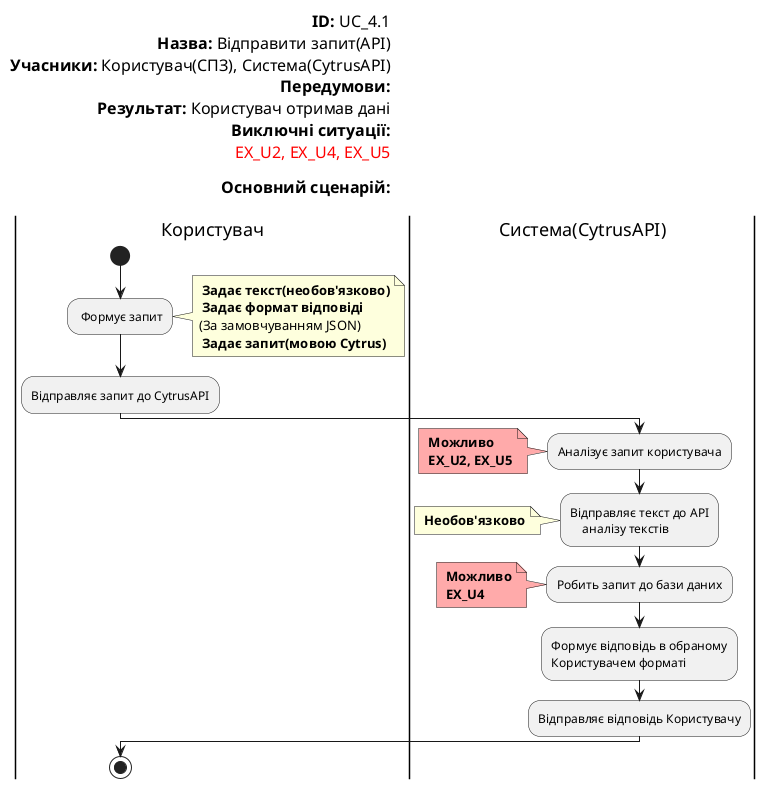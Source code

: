 @startuml

left header
<font color=000 size=16><b>ID:</b> UC_4.1
<font color=000 size=16><b>Назва:</b> Відправити запит(API)
<font color=000 size=16><b>Учасники:</b> Користувач(СПЗ), Система(CytrusAPI)
<font color=000 size=16><b>Передумови:</b>
<font color=000 size=16><b>Результат:</b> Користувач отримав дані
<font color=000 size=16><b>Виключні ситуації:</b>
<font color=red size=16>EX_U2, EX_U4, EX_U5

<font color=000 size=16><b>Основний сценарій:</b>

end header

|Користувач|
start
: Формує запит;
note right
<b> Задає текст(необов'язково)
<b> Задає формат відповіді
(За замовчуванням JSON)
<b> Задає запит(мовою Cytrus)
end note

:Відправляє запит до CytrusAPI;

|Система(CytrusAPI)|
:Аналізує запит користувача;
note left #ffaaaa
<b> Можливо
<b> EX_U2, EX_U5
end note

:Відправляє текст до API
    аналізу текстів;
note left
<b> Необов'язково
end note

:Робить запит до бази даних;
note left #ffaaaa
<b> Можливо
<b> EX_U4
end note

:Формує відповідь в обраному
Користувачем форматі;

:Відправляє відповідь Користувачу;


|Користувач|
stop;


@enduml